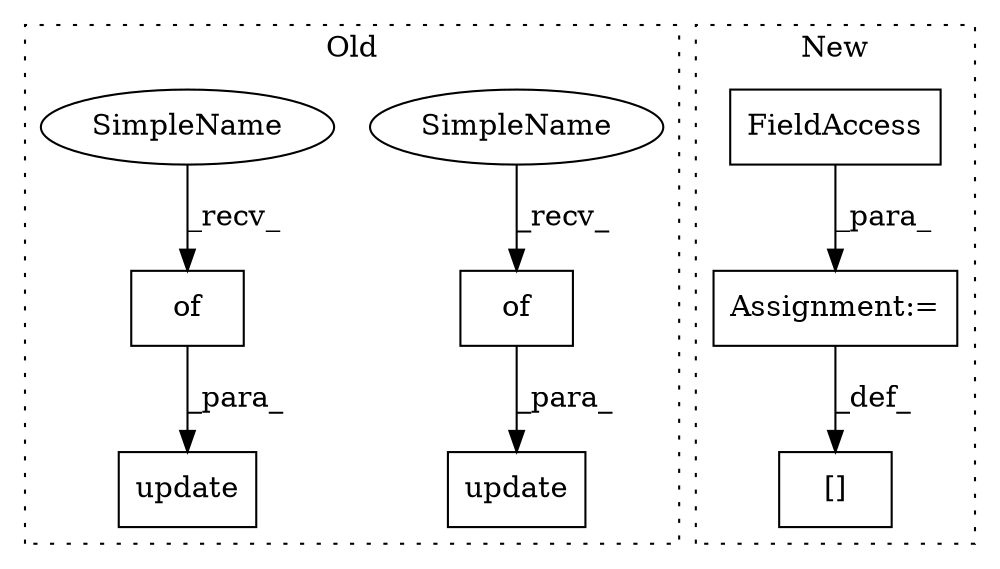 digraph G {
subgraph cluster0 {
1 [label="update" a="32" s="10851,10890" l="7,1" shape="box"];
4 [label="of" a="32" s="10862,10889" l="3,1" shape="box"];
5 [label="of" a="32" s="10704,10729" l="3,1" shape="box"];
6 [label="update" a="32" s="10693,10730" l="7,1" shape="box"];
8 [label="SimpleName" a="42" s="10858" l="3" shape="ellipse"];
9 [label="SimpleName" a="42" s="10700" l="3" shape="ellipse"];
label = "Old";
style="dotted";
}
subgraph cluster1 {
2 [label="[]" a="2" s="10208,10223" l="11,1" shape="box"];
3 [label="Assignment:=" a="7" s="10224" l="1" shape="box"];
7 [label="FieldAccess" a="22" s="10225" l="15" shape="box"];
label = "New";
style="dotted";
}
3 -> 2 [label="_def_"];
4 -> 1 [label="_para_"];
5 -> 6 [label="_para_"];
7 -> 3 [label="_para_"];
8 -> 4 [label="_recv_"];
9 -> 5 [label="_recv_"];
}